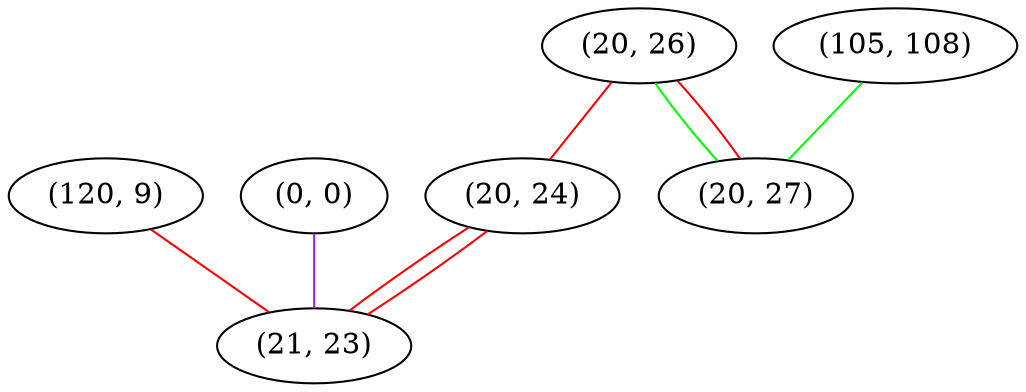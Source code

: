 graph "" {
"(120, 9)";
"(20, 26)";
"(0, 0)";
"(20, 24)";
"(21, 23)";
"(105, 108)";
"(20, 27)";
"(120, 9)" -- "(21, 23)"  [color=red, key=0, weight=1];
"(20, 26)" -- "(20, 27)"  [color=green, key=0, weight=2];
"(20, 26)" -- "(20, 27)"  [color=red, key=1, weight=1];
"(20, 26)" -- "(20, 24)"  [color=red, key=0, weight=1];
"(0, 0)" -- "(21, 23)"  [color=purple, key=0, weight=4];
"(20, 24)" -- "(21, 23)"  [color=red, key=0, weight=1];
"(20, 24)" -- "(21, 23)"  [color=red, key=1, weight=1];
"(105, 108)" -- "(20, 27)"  [color=green, key=0, weight=2];
}
